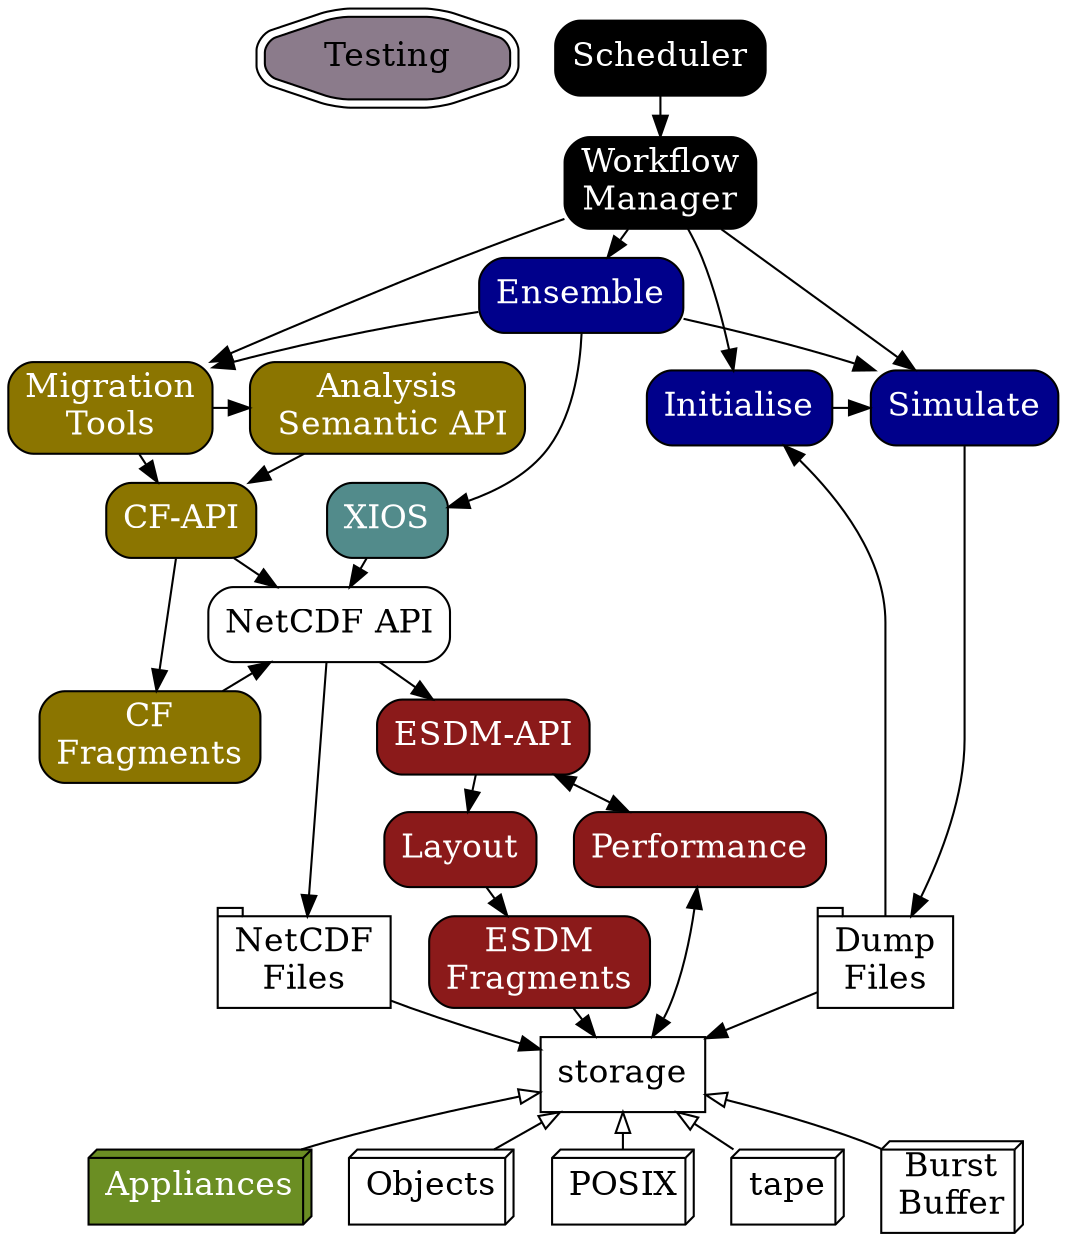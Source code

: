 digraph { ranksep=0.2

    node [shape=rectangle, style="filled,rounded" fontsize=16]


    Testing [fillcolor=thistle4 shape=doubleoctagon]


    node [fillcolor=firebrick4, fontcolor=white]
    ESDM [label="ESDM-API"]
    fragments [label="ESDM\nFragments"]
    Performance
    Layout

    node [fillcolor=gold4]
    CFPM [label="CF\nFragments"]
    CFAPI [label="CF-API"]
    migration [label="Migration\nTools"]
    analysis [label="Analysis\n Semantic API"]

    node [fillcolor="black", fontcolor=white]
    scheduler [label="Scheduler"]
    workflow [label="Workflow\nManager"]

    node [fillcolor="blue4"]
    init [label="Initialise"]
    simulation [label="Simulate"]
    ensemble [label="Ensemble"]

    XIOS [fillcolor="darkslategray4"]

    node [fillcolor="olivedrab"]
    Appliances [shape=box3d]

    node [fillcolor="white", fontcolor=black]
    netcdf [label="NetCDF API"]
    files [label="NetCDF\nFiles" shape=tab]
    dump [label="Dump\nFiles" shape=tab]

    storage [shape=rectangle, style=normal]

    scheduler -> workflow
    workflow -> ensemble
    workflow -> init
    workflow -> simulation
    workflow -> migration

    init -> simulation
    #simulation -> migration
    ensemble -> simulation
    migration -> analysis
    init -> dump [dir=back]

    ensemble -> XIOS
    ensemble -> migration
    analysis -> XIOS [style=invis]

    simulation -> dump
    migration -> CFAPI
    CFAPI -> netcdf
    CFAPI -> CFPM
    analysis -> CFAPI

    netcdf -> files
    netcdf -> CFPM [dir=back]
    XIOS -> netcdf
    netcdf -> ESDM
    ESDM -> Layout
    ESDM -> Performance [dir=both]

    Layout -> fragments
    Performance -> storage [dir=both]

    fragments -> storage
    files -> storage
    dump -> storage

    edge [dir=back arrowtail=empty]
    node [shape=box3d]

    storage -> Objects
    storage -> POSIX
    storage -> tape
    storage -> Appliances
    storage -> "Burst\nBuffer"




    {rank=same;Layout;Performance}
    {rank=same;init;simulation}
    {rank=same;migration;analysis}
    {rank=same;dump;files;fragments}

}
